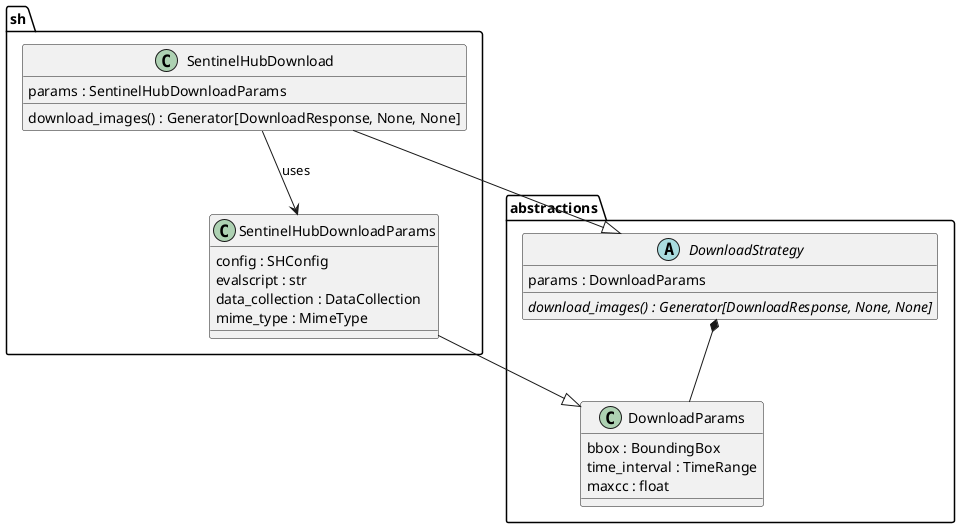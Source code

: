 @startuml Code Download

package abstractions{
class DownloadParams {
        bbox : BoundingBox
        time_interval : TimeRange
        maxcc : float
}

abstract class DownloadStrategy {
    {field} params : DownloadParams
    {abstract} download_images() : Generator[DownloadResponse, None, None]
}



DownloadStrategy *-- DownloadParams
}

package sh {
class SentinelHubDownloadParams {
    config : SHConfig
    evalscript : str
    data_collection : DataCollection
    mime_type : MimeType
}
class SentinelHubDownload {
    {field} params : SentinelHubDownloadParams
    download_images() : Generator[DownloadResponse, None, None]
}

}

SentinelHubDownload --> SentinelHubDownloadParams: uses
SentinelHubDownloadParams --|> abstractions.DownloadParams
SentinelHubDownload --|> abstractions.DownloadStrategy


@enduml
